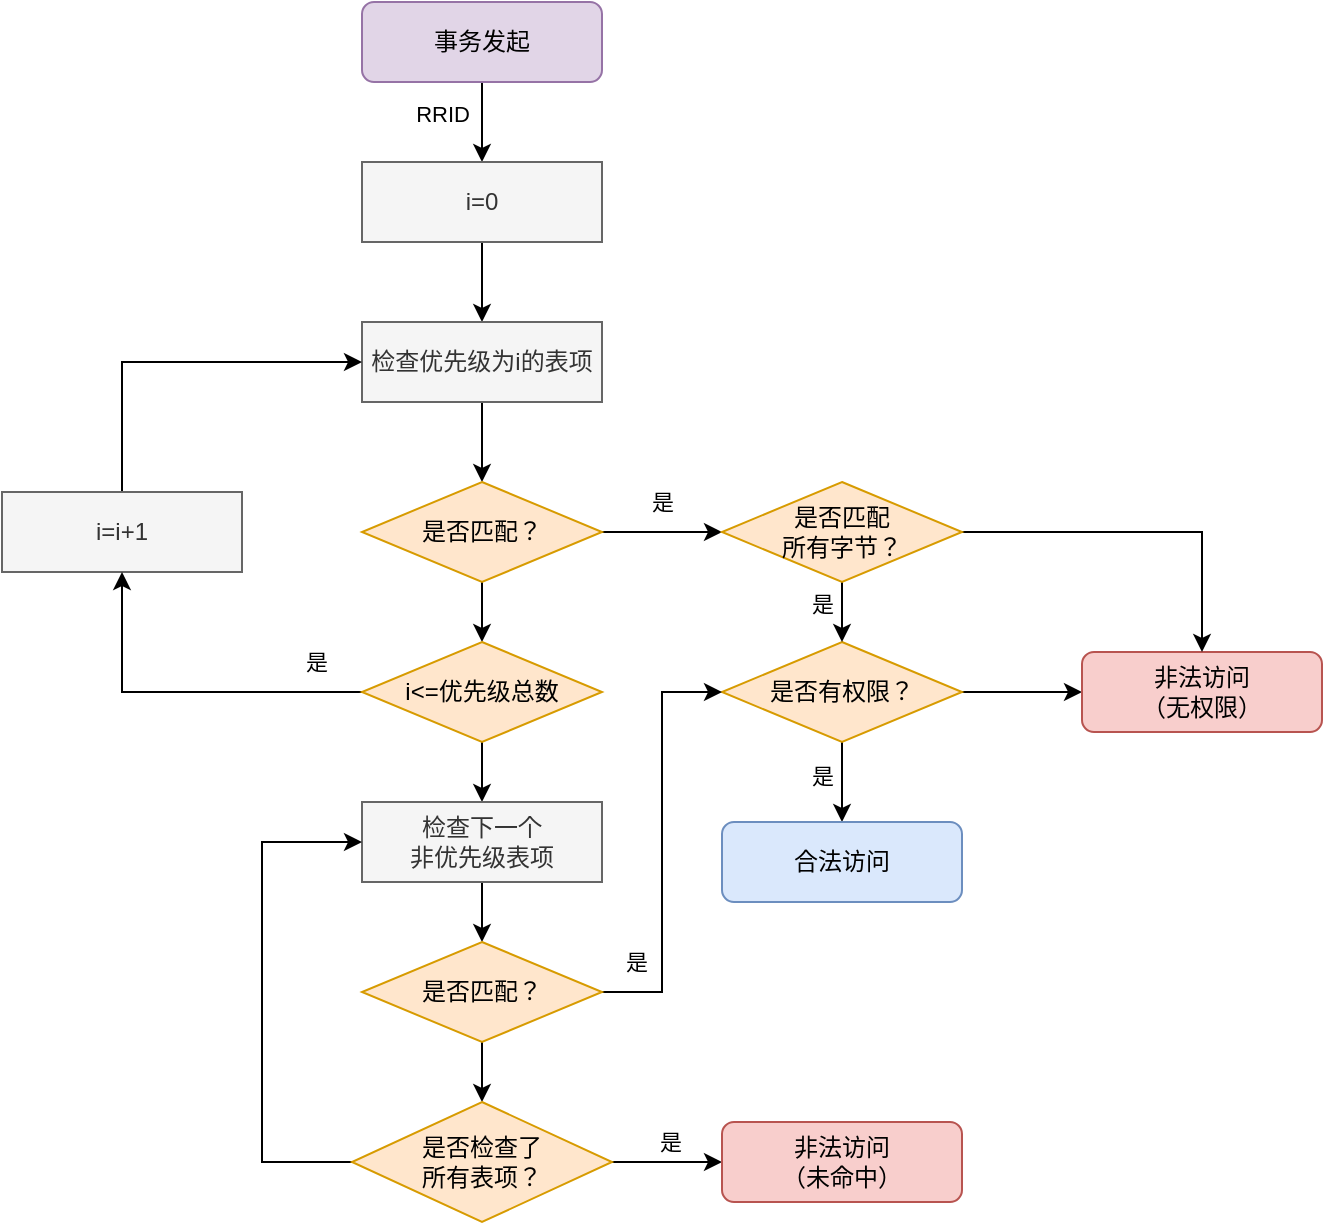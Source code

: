 <mxfile version="26.2.14">
  <diagram name="第 1 页" id="0lV1aOoMydb-EMo5RVfu">
    <mxGraphModel dx="925" dy="626" grid="1" gridSize="10" guides="1" tooltips="1" connect="1" arrows="1" fold="1" page="1" pageScale="1" pageWidth="827" pageHeight="1169" math="0" shadow="0">
      <root>
        <mxCell id="0" />
        <mxCell id="1" parent="0" />
        <mxCell id="we8GS6kr-gi9_ZppwQF3-3" value="RRID" style="edgeStyle=orthogonalEdgeStyle;rounded=0;orthogonalLoop=1;jettySize=auto;html=1;entryX=0.5;entryY=0;entryDx=0;entryDy=0;" edge="1" parent="1" source="we8GS6kr-gi9_ZppwQF3-1" target="we8GS6kr-gi9_ZppwQF3-2">
          <mxGeometry x="-0.2" y="-20" relative="1" as="geometry">
            <mxPoint as="offset" />
          </mxGeometry>
        </mxCell>
        <mxCell id="we8GS6kr-gi9_ZppwQF3-1" value="事务发起" style="rounded=1;whiteSpace=wrap;html=1;fillColor=#e1d5e7;strokeColor=#9673a6;" vertex="1" parent="1">
          <mxGeometry x="330" y="120" width="120" height="40" as="geometry" />
        </mxCell>
        <mxCell id="we8GS6kr-gi9_ZppwQF3-36" style="edgeStyle=orthogonalEdgeStyle;rounded=0;orthogonalLoop=1;jettySize=auto;html=1;entryX=0.5;entryY=0;entryDx=0;entryDy=0;" edge="1" parent="1" source="we8GS6kr-gi9_ZppwQF3-2" target="we8GS6kr-gi9_ZppwQF3-35">
          <mxGeometry relative="1" as="geometry" />
        </mxCell>
        <mxCell id="we8GS6kr-gi9_ZppwQF3-2" value="i=0" style="rounded=0;whiteSpace=wrap;html=1;fillColor=#f5f5f5;fontColor=#333333;strokeColor=#666666;" vertex="1" parent="1">
          <mxGeometry x="330" y="200" width="120" height="40" as="geometry" />
        </mxCell>
        <mxCell id="we8GS6kr-gi9_ZppwQF3-50" style="edgeStyle=orthogonalEdgeStyle;rounded=0;orthogonalLoop=1;jettySize=auto;html=1;entryX=0.5;entryY=0;entryDx=0;entryDy=0;" edge="1" parent="1" source="we8GS6kr-gi9_ZppwQF3-35" target="we8GS6kr-gi9_ZppwQF3-47">
          <mxGeometry relative="1" as="geometry" />
        </mxCell>
        <mxCell id="we8GS6kr-gi9_ZppwQF3-35" value="检查优先级为i的表项" style="rounded=0;whiteSpace=wrap;html=1;fillColor=#f5f5f5;fontColor=#333333;strokeColor=#666666;" vertex="1" parent="1">
          <mxGeometry x="330" y="280" width="120" height="40" as="geometry" />
        </mxCell>
        <mxCell id="we8GS6kr-gi9_ZppwQF3-45" style="edgeStyle=orthogonalEdgeStyle;rounded=0;orthogonalLoop=1;jettySize=auto;html=1;entryX=0;entryY=0.5;entryDx=0;entryDy=0;" edge="1" parent="1" source="we8GS6kr-gi9_ZppwQF3-42" target="we8GS6kr-gi9_ZppwQF3-35">
          <mxGeometry relative="1" as="geometry">
            <Array as="points">
              <mxPoint x="210" y="300" />
            </Array>
          </mxGeometry>
        </mxCell>
        <mxCell id="we8GS6kr-gi9_ZppwQF3-42" value="i=i+1" style="rounded=0;whiteSpace=wrap;html=1;fillColor=#f5f5f5;fontColor=#333333;strokeColor=#666666;" vertex="1" parent="1">
          <mxGeometry x="150" y="365" width="120" height="40" as="geometry" />
        </mxCell>
        <mxCell id="we8GS6kr-gi9_ZppwQF3-52" style="edgeStyle=orthogonalEdgeStyle;rounded=0;orthogonalLoop=1;jettySize=auto;html=1;entryX=0.5;entryY=0;entryDx=0;entryDy=0;" edge="1" parent="1" source="we8GS6kr-gi9_ZppwQF3-47" target="we8GS6kr-gi9_ZppwQF3-51">
          <mxGeometry relative="1" as="geometry" />
        </mxCell>
        <mxCell id="we8GS6kr-gi9_ZppwQF3-76" value="" style="edgeStyle=orthogonalEdgeStyle;rounded=0;orthogonalLoop=1;jettySize=auto;html=1;" edge="1" parent="1" source="we8GS6kr-gi9_ZppwQF3-47" target="we8GS6kr-gi9_ZppwQF3-75">
          <mxGeometry relative="1" as="geometry" />
        </mxCell>
        <mxCell id="we8GS6kr-gi9_ZppwQF3-77" value="是" style="edgeLabel;html=1;align=center;verticalAlign=middle;resizable=0;points=[];" vertex="1" connectable="0" parent="we8GS6kr-gi9_ZppwQF3-76">
          <mxGeometry x="0.061" y="-2" relative="1" as="geometry">
            <mxPoint x="-2" y="-17" as="offset" />
          </mxGeometry>
        </mxCell>
        <mxCell id="we8GS6kr-gi9_ZppwQF3-47" value="是否匹配？" style="rhombus;whiteSpace=wrap;html=1;fillColor=#ffe6cc;strokeColor=#d79b00;" vertex="1" parent="1">
          <mxGeometry x="330" y="360" width="120" height="50" as="geometry" />
        </mxCell>
        <mxCell id="we8GS6kr-gi9_ZppwQF3-53" style="edgeStyle=orthogonalEdgeStyle;rounded=0;orthogonalLoop=1;jettySize=auto;html=1;entryX=0.5;entryY=1;entryDx=0;entryDy=0;" edge="1" parent="1" source="we8GS6kr-gi9_ZppwQF3-51" target="we8GS6kr-gi9_ZppwQF3-42">
          <mxGeometry relative="1" as="geometry" />
        </mxCell>
        <mxCell id="we8GS6kr-gi9_ZppwQF3-62" value="是" style="edgeLabel;html=1;align=center;verticalAlign=middle;resizable=0;points=[];" vertex="1" connectable="0" parent="we8GS6kr-gi9_ZppwQF3-53">
          <mxGeometry x="-0.737" relative="1" as="geometry">
            <mxPoint y="-15" as="offset" />
          </mxGeometry>
        </mxCell>
        <mxCell id="we8GS6kr-gi9_ZppwQF3-64" style="edgeStyle=orthogonalEdgeStyle;rounded=0;orthogonalLoop=1;jettySize=auto;html=1;entryX=0.5;entryY=0;entryDx=0;entryDy=0;" edge="1" parent="1" source="we8GS6kr-gi9_ZppwQF3-51" target="we8GS6kr-gi9_ZppwQF3-63">
          <mxGeometry relative="1" as="geometry" />
        </mxCell>
        <mxCell id="we8GS6kr-gi9_ZppwQF3-51" value="i&amp;lt;=优先级总数" style="rhombus;whiteSpace=wrap;html=1;fillColor=#ffe6cc;strokeColor=#d79b00;" vertex="1" parent="1">
          <mxGeometry x="330" y="440" width="120" height="50" as="geometry" />
        </mxCell>
        <mxCell id="we8GS6kr-gi9_ZppwQF3-57" style="edgeStyle=orthogonalEdgeStyle;rounded=0;orthogonalLoop=1;jettySize=auto;html=1;entryX=0;entryY=0.5;entryDx=0;entryDy=0;" edge="1" parent="1" source="we8GS6kr-gi9_ZppwQF3-54" target="we8GS6kr-gi9_ZppwQF3-56">
          <mxGeometry relative="1" as="geometry" />
        </mxCell>
        <mxCell id="we8GS6kr-gi9_ZppwQF3-60" style="edgeStyle=orthogonalEdgeStyle;rounded=0;orthogonalLoop=1;jettySize=auto;html=1;entryX=0.5;entryY=0;entryDx=0;entryDy=0;" edge="1" parent="1" source="we8GS6kr-gi9_ZppwQF3-54" target="we8GS6kr-gi9_ZppwQF3-59">
          <mxGeometry relative="1" as="geometry" />
        </mxCell>
        <mxCell id="we8GS6kr-gi9_ZppwQF3-61" value="是" style="edgeLabel;html=1;align=center;verticalAlign=middle;resizable=0;points=[];" vertex="1" connectable="0" parent="we8GS6kr-gi9_ZppwQF3-60">
          <mxGeometry x="-0.186" relative="1" as="geometry">
            <mxPoint x="-10" as="offset" />
          </mxGeometry>
        </mxCell>
        <mxCell id="we8GS6kr-gi9_ZppwQF3-54" value="是否有权限？" style="rhombus;whiteSpace=wrap;html=1;fillColor=#ffe6cc;strokeColor=#d79b00;" vertex="1" parent="1">
          <mxGeometry x="510" y="440" width="120" height="50" as="geometry" />
        </mxCell>
        <mxCell id="we8GS6kr-gi9_ZppwQF3-56" value="非法访问&lt;div&gt;（无权限）&lt;/div&gt;" style="rounded=1;whiteSpace=wrap;html=1;fillColor=#f8cecc;strokeColor=#b85450;" vertex="1" parent="1">
          <mxGeometry x="690" y="445" width="120" height="40" as="geometry" />
        </mxCell>
        <mxCell id="we8GS6kr-gi9_ZppwQF3-59" value="合法访问" style="rounded=1;whiteSpace=wrap;html=1;fillColor=#dae8fc;strokeColor=#6c8ebf;" vertex="1" parent="1">
          <mxGeometry x="510" y="530" width="120" height="40" as="geometry" />
        </mxCell>
        <mxCell id="we8GS6kr-gi9_ZppwQF3-66" style="edgeStyle=orthogonalEdgeStyle;rounded=0;orthogonalLoop=1;jettySize=auto;html=1;entryX=0.5;entryY=0;entryDx=0;entryDy=0;" edge="1" parent="1" source="we8GS6kr-gi9_ZppwQF3-63" target="we8GS6kr-gi9_ZppwQF3-65">
          <mxGeometry relative="1" as="geometry" />
        </mxCell>
        <mxCell id="we8GS6kr-gi9_ZppwQF3-63" value="检查下一个&lt;div&gt;非优先级表项&lt;/div&gt;" style="rounded=0;whiteSpace=wrap;html=1;fillColor=#f5f5f5;fontColor=#333333;strokeColor=#666666;" vertex="1" parent="1">
          <mxGeometry x="330" y="520" width="120" height="40" as="geometry" />
        </mxCell>
        <mxCell id="we8GS6kr-gi9_ZppwQF3-70" value="" style="edgeStyle=orthogonalEdgeStyle;rounded=0;orthogonalLoop=1;jettySize=auto;html=1;" edge="1" parent="1" source="we8GS6kr-gi9_ZppwQF3-65" target="we8GS6kr-gi9_ZppwQF3-69">
          <mxGeometry relative="1" as="geometry" />
        </mxCell>
        <mxCell id="we8GS6kr-gi9_ZppwQF3-81" style="edgeStyle=orthogonalEdgeStyle;rounded=0;orthogonalLoop=1;jettySize=auto;html=1;entryX=0;entryY=0.5;entryDx=0;entryDy=0;" edge="1" parent="1" source="we8GS6kr-gi9_ZppwQF3-65" target="we8GS6kr-gi9_ZppwQF3-54">
          <mxGeometry relative="1" as="geometry" />
        </mxCell>
        <mxCell id="we8GS6kr-gi9_ZppwQF3-82" value="是" style="edgeLabel;html=1;align=center;verticalAlign=middle;resizable=0;points=[];" vertex="1" connectable="0" parent="we8GS6kr-gi9_ZppwQF3-81">
          <mxGeometry x="-0.844" y="1" relative="1" as="geometry">
            <mxPoint y="-14" as="offset" />
          </mxGeometry>
        </mxCell>
        <mxCell id="we8GS6kr-gi9_ZppwQF3-65" value="是否匹配？" style="rhombus;whiteSpace=wrap;html=1;fillColor=#ffe6cc;strokeColor=#d79b00;" vertex="1" parent="1">
          <mxGeometry x="330" y="590" width="120" height="50" as="geometry" />
        </mxCell>
        <mxCell id="we8GS6kr-gi9_ZppwQF3-71" style="edgeStyle=orthogonalEdgeStyle;rounded=0;orthogonalLoop=1;jettySize=auto;html=1;entryX=0;entryY=0.5;entryDx=0;entryDy=0;" edge="1" parent="1" source="we8GS6kr-gi9_ZppwQF3-69" target="we8GS6kr-gi9_ZppwQF3-63">
          <mxGeometry relative="1" as="geometry">
            <Array as="points">
              <mxPoint x="280" y="700" />
              <mxPoint x="280" y="540" />
            </Array>
          </mxGeometry>
        </mxCell>
        <mxCell id="we8GS6kr-gi9_ZppwQF3-73" style="edgeStyle=orthogonalEdgeStyle;rounded=0;orthogonalLoop=1;jettySize=auto;html=1;entryX=0;entryY=0.5;entryDx=0;entryDy=0;" edge="1" parent="1" source="we8GS6kr-gi9_ZppwQF3-69" target="we8GS6kr-gi9_ZppwQF3-72">
          <mxGeometry relative="1" as="geometry" />
        </mxCell>
        <mxCell id="we8GS6kr-gi9_ZppwQF3-74" value="是" style="edgeLabel;html=1;align=center;verticalAlign=middle;resizable=0;points=[];" vertex="1" connectable="0" parent="we8GS6kr-gi9_ZppwQF3-73">
          <mxGeometry x="0.041" y="-1" relative="1" as="geometry">
            <mxPoint y="-11" as="offset" />
          </mxGeometry>
        </mxCell>
        <mxCell id="we8GS6kr-gi9_ZppwQF3-69" value="是否检查了&lt;div&gt;所有表项？&lt;/div&gt;" style="rhombus;whiteSpace=wrap;html=1;fillColor=#ffe6cc;strokeColor=#d79b00;" vertex="1" parent="1">
          <mxGeometry x="325" y="670" width="130" height="60" as="geometry" />
        </mxCell>
        <mxCell id="we8GS6kr-gi9_ZppwQF3-72" value="非法访问&lt;div&gt;（未命中）&lt;/div&gt;" style="rounded=1;whiteSpace=wrap;html=1;fillColor=#f8cecc;strokeColor=#b85450;" vertex="1" parent="1">
          <mxGeometry x="510" y="680" width="120" height="40" as="geometry" />
        </mxCell>
        <mxCell id="we8GS6kr-gi9_ZppwQF3-78" style="edgeStyle=orthogonalEdgeStyle;rounded=0;orthogonalLoop=1;jettySize=auto;html=1;entryX=0.5;entryY=0;entryDx=0;entryDy=0;" edge="1" parent="1" source="we8GS6kr-gi9_ZppwQF3-75" target="we8GS6kr-gi9_ZppwQF3-54">
          <mxGeometry relative="1" as="geometry" />
        </mxCell>
        <mxCell id="we8GS6kr-gi9_ZppwQF3-79" value="是" style="edgeLabel;html=1;align=center;verticalAlign=middle;resizable=0;points=[];" vertex="1" connectable="0" parent="we8GS6kr-gi9_ZppwQF3-78">
          <mxGeometry x="0.167" y="1" relative="1" as="geometry">
            <mxPoint x="-9" as="offset" />
          </mxGeometry>
        </mxCell>
        <mxCell id="we8GS6kr-gi9_ZppwQF3-80" style="edgeStyle=orthogonalEdgeStyle;rounded=0;orthogonalLoop=1;jettySize=auto;html=1;entryX=0.5;entryY=0;entryDx=0;entryDy=0;" edge="1" parent="1" source="we8GS6kr-gi9_ZppwQF3-75" target="we8GS6kr-gi9_ZppwQF3-56">
          <mxGeometry relative="1" as="geometry" />
        </mxCell>
        <mxCell id="we8GS6kr-gi9_ZppwQF3-75" value="是否匹配&lt;div&gt;所有字节？&lt;/div&gt;" style="rhombus;whiteSpace=wrap;html=1;fillColor=#ffe6cc;strokeColor=#d79b00;" vertex="1" parent="1">
          <mxGeometry x="510" y="360" width="120" height="50" as="geometry" />
        </mxCell>
      </root>
    </mxGraphModel>
  </diagram>
</mxfile>
